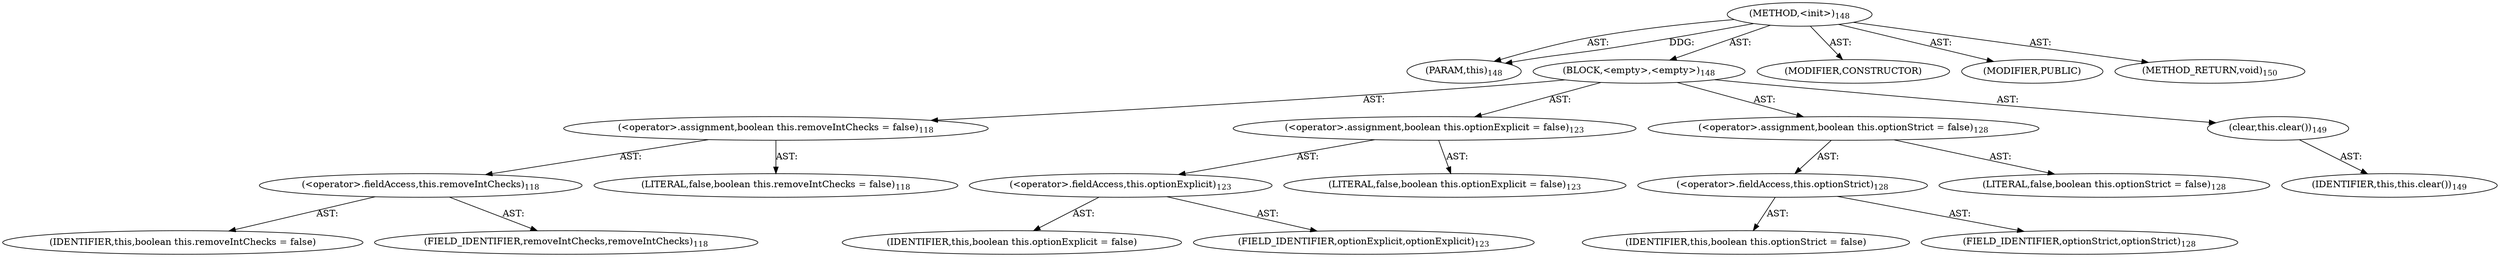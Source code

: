 digraph "&lt;init&gt;" {  
"111669149696" [label = <(METHOD,&lt;init&gt;)<SUB>148</SUB>> ]
"115964117002" [label = <(PARAM,this)<SUB>148</SUB>> ]
"25769803776" [label = <(BLOCK,&lt;empty&gt;,&lt;empty&gt;)<SUB>148</SUB>> ]
"30064771072" [label = <(&lt;operator&gt;.assignment,boolean this.removeIntChecks = false)<SUB>118</SUB>> ]
"30064771073" [label = <(&lt;operator&gt;.fieldAccess,this.removeIntChecks)<SUB>118</SUB>> ]
"68719476754" [label = <(IDENTIFIER,this,boolean this.removeIntChecks = false)> ]
"55834574848" [label = <(FIELD_IDENTIFIER,removeIntChecks,removeIntChecks)<SUB>118</SUB>> ]
"90194313216" [label = <(LITERAL,false,boolean this.removeIntChecks = false)<SUB>118</SUB>> ]
"30064771074" [label = <(&lt;operator&gt;.assignment,boolean this.optionExplicit = false)<SUB>123</SUB>> ]
"30064771075" [label = <(&lt;operator&gt;.fieldAccess,this.optionExplicit)<SUB>123</SUB>> ]
"68719476755" [label = <(IDENTIFIER,this,boolean this.optionExplicit = false)> ]
"55834574849" [label = <(FIELD_IDENTIFIER,optionExplicit,optionExplicit)<SUB>123</SUB>> ]
"90194313217" [label = <(LITERAL,false,boolean this.optionExplicit = false)<SUB>123</SUB>> ]
"30064771076" [label = <(&lt;operator&gt;.assignment,boolean this.optionStrict = false)<SUB>128</SUB>> ]
"30064771077" [label = <(&lt;operator&gt;.fieldAccess,this.optionStrict)<SUB>128</SUB>> ]
"68719476756" [label = <(IDENTIFIER,this,boolean this.optionStrict = false)> ]
"55834574850" [label = <(FIELD_IDENTIFIER,optionStrict,optionStrict)<SUB>128</SUB>> ]
"90194313218" [label = <(LITERAL,false,boolean this.optionStrict = false)<SUB>128</SUB>> ]
"30064771078" [label = <(clear,this.clear())<SUB>149</SUB>> ]
"68719476753" [label = <(IDENTIFIER,this,this.clear())<SUB>149</SUB>> ]
"133143986182" [label = <(MODIFIER,CONSTRUCTOR)> ]
"133143986183" [label = <(MODIFIER,PUBLIC)> ]
"128849018880" [label = <(METHOD_RETURN,void)<SUB>150</SUB>> ]
  "111669149696" -> "115964117002"  [ label = "AST: "] 
  "111669149696" -> "25769803776"  [ label = "AST: "] 
  "111669149696" -> "133143986182"  [ label = "AST: "] 
  "111669149696" -> "133143986183"  [ label = "AST: "] 
  "111669149696" -> "128849018880"  [ label = "AST: "] 
  "25769803776" -> "30064771072"  [ label = "AST: "] 
  "25769803776" -> "30064771074"  [ label = "AST: "] 
  "25769803776" -> "30064771076"  [ label = "AST: "] 
  "25769803776" -> "30064771078"  [ label = "AST: "] 
  "30064771072" -> "30064771073"  [ label = "AST: "] 
  "30064771072" -> "90194313216"  [ label = "AST: "] 
  "30064771073" -> "68719476754"  [ label = "AST: "] 
  "30064771073" -> "55834574848"  [ label = "AST: "] 
  "30064771074" -> "30064771075"  [ label = "AST: "] 
  "30064771074" -> "90194313217"  [ label = "AST: "] 
  "30064771075" -> "68719476755"  [ label = "AST: "] 
  "30064771075" -> "55834574849"  [ label = "AST: "] 
  "30064771076" -> "30064771077"  [ label = "AST: "] 
  "30064771076" -> "90194313218"  [ label = "AST: "] 
  "30064771077" -> "68719476756"  [ label = "AST: "] 
  "30064771077" -> "55834574850"  [ label = "AST: "] 
  "30064771078" -> "68719476753"  [ label = "AST: "] 
  "111669149696" -> "115964117002"  [ label = "DDG: "] 
}
